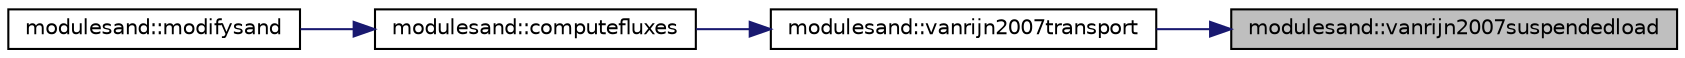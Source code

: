 digraph "modulesand::vanrijn2007suspendedload"
{
 // LATEX_PDF_SIZE
  edge [fontname="Helvetica",fontsize="10",labelfontname="Helvetica",labelfontsize="10"];
  node [fontname="Helvetica",fontsize="10",shape=record];
  rankdir="RL";
  Node1 [label="modulesand::vanrijn2007suspendedload",height=0.2,width=0.4,color="black", fillcolor="grey75", style="filled", fontcolor="black",tooltip=" "];
  Node1 -> Node2 [dir="back",color="midnightblue",fontsize="10",style="solid"];
  Node2 [label="modulesand::vanrijn2007transport",height=0.2,width=0.4,color="black", fillcolor="white", style="filled",URL="$namespacemodulesand.html#a86c23492690f1972adf61f7f2b36f027",tooltip=" "];
  Node2 -> Node3 [dir="back",color="midnightblue",fontsize="10",style="solid"];
  Node3 [label="modulesand::computefluxes",height=0.2,width=0.4,color="black", fillcolor="white", style="filled",URL="$namespacemodulesand.html#a5cbe25a8640cb153443de1585837b7a3",tooltip=" "];
  Node3 -> Node4 [dir="back",color="midnightblue",fontsize="10",style="solid"];
  Node4 [label="modulesand::modifysand",height=0.2,width=0.4,color="black", fillcolor="white", style="filled",URL="$namespacemodulesand.html#a72127773a460332746476a09b3380e49",tooltip=" "];
}
